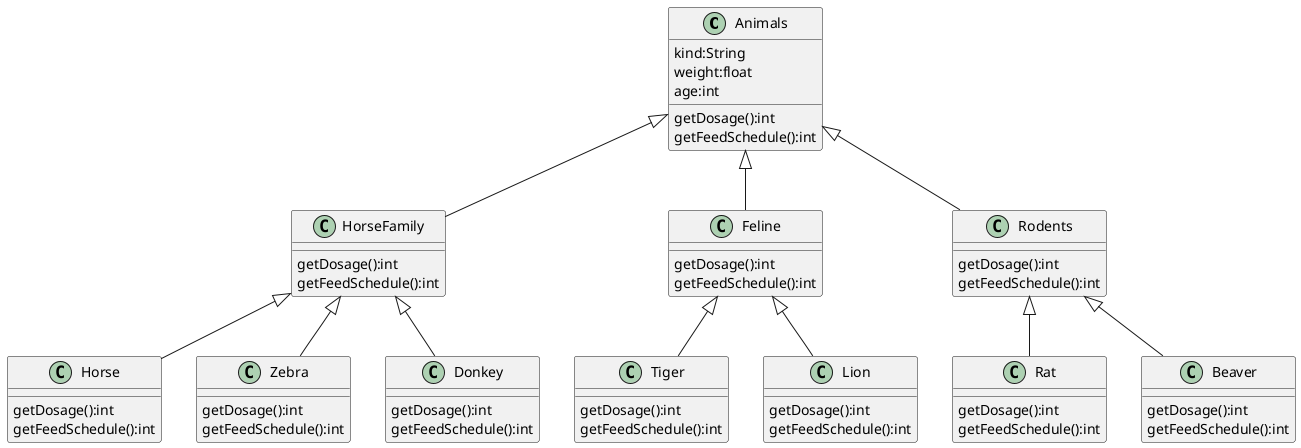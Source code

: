 @startuml
'https://plantuml.com/class-diagram


class Animals{
kind:String
weight:float
age:int
getDosage():int
getFeedSchedule():int
}

class HorseFamily{
getDosage():int
getFeedSchedule():int
}

class Horse {
getDosage():int
getFeedSchedule():int
}

class Zebra{
getDosage():int
getFeedSchedule():int
}

class Donkey{
getDosage():int
getFeedSchedule():int
}

class Feline{
getDosage():int
getFeedSchedule():int
}

class Tiger{
getDosage():int
getFeedSchedule():int
}

class Lion{
getDosage():int
getFeedSchedule():int
}

class Rodents{
getDosage():int
getFeedSchedule():int
}

class Rat{
getDosage():int
getFeedSchedule():int
}

class Beaver{
getDosage():int
getFeedSchedule():int
}

Animals <|-- HorseFamily
Animals <|-- Feline
Animals <|-- Rodents

HorseFamily <|-- Horse
HorseFamily <|-- Zebra
HorseFamily <|-- Donkey

Feline <|-- Tiger
Feline <|-- Lion

Rodents <|-- Rat
Rodents <|-- Beaver





@enduml